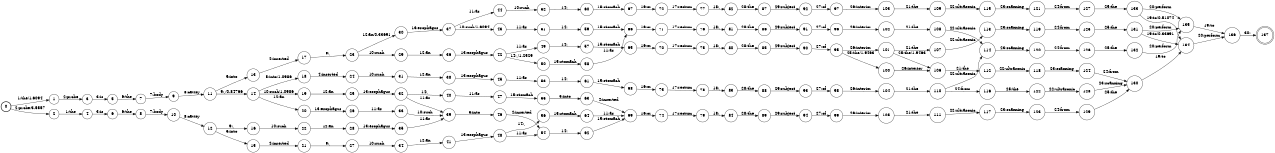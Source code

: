 digraph FST {
rankdir = LR;
size = "8.5,11";
label = "";
center = 1;
orientation = Portrait;
ranksep = "0.4";
nodesep = "0.25";
0 [label = "0", shape = circle, style = bold, fontsize = 14]
	0 -> 1 [label = "1:the/1.6094", fontsize = 14];
	0 -> 2 [label = "2:probe/3.5557", fontsize = 14];
1 [label = "1", shape = circle, style = solid, fontsize = 14]
	1 -> 3 [label = "2:probe", fontsize = 14];
2 [label = "2", shape = circle, style = solid, fontsize = 14]
	2 -> 4 [label = "1:the", fontsize = 14];
3 [label = "3", shape = circle, style = solid, fontsize = 14]
	3 -> 5 [label = "3:is", fontsize = 14];
4 [label = "4", shape = circle, style = solid, fontsize = 14]
	4 -> 6 [label = "3:is", fontsize = 14];
5 [label = "5", shape = circle, style = solid, fontsize = 14]
	5 -> 7 [label = "6:the", fontsize = 14];
6 [label = "6", shape = circle, style = solid, fontsize = 14]
	6 -> 8 [label = "6:the", fontsize = 14];
7 [label = "7", shape = circle, style = solid, fontsize = 14]
	7 -> 9 [label = "7:body", fontsize = 14];
8 [label = "8", shape = circle, style = solid, fontsize = 14]
	8 -> 10 [label = "7:body", fontsize = 14];
9 [label = "9", shape = circle, style = solid, fontsize = 14]
	9 -> 11 [label = "8:cavity", fontsize = 14];
10 [label = "10", shape = circle, style = solid, fontsize = 14]
	10 -> 12 [label = "8:cavity", fontsize = 14];
11 [label = "11", shape = circle, style = solid, fontsize = 14]
	11 -> 13 [label = "5:into", fontsize = 14];
	11 -> 14 [label = "9:,/0.84766", fontsize = 14];
12 [label = "12", shape = circle, style = solid, fontsize = 14]
	12 -> 15 [label = "5:into", fontsize = 14];
	12 -> 16 [label = "9:,", fontsize = 14];
13 [label = "13", shape = circle, style = solid, fontsize = 14]
	13 -> 17 [label = "4:inserted", fontsize = 14];
14 [label = "14", shape = circle, style = solid, fontsize = 14]
	14 -> 18 [label = "5:into/1.0986", fontsize = 14];
	14 -> 19 [label = "10:such/1.0986", fontsize = 14];
	14 -> 20 [label = "12:an", fontsize = 14];
15 [label = "15", shape = circle, style = solid, fontsize = 14]
	15 -> 21 [label = "4:inserted", fontsize = 14];
16 [label = "16", shape = circle, style = solid, fontsize = 14]
	16 -> 22 [label = "10:such", fontsize = 14];
17 [label = "17", shape = circle, style = solid, fontsize = 14]
	17 -> 23 [label = "9:,", fontsize = 14];
18 [label = "18", shape = circle, style = solid, fontsize = 14]
	18 -> 24 [label = "4:inserted", fontsize = 14];
19 [label = "19", shape = circle, style = solid, fontsize = 14]
	19 -> 25 [label = "12:an", fontsize = 14];
20 [label = "20", shape = circle, style = solid, fontsize = 14]
	20 -> 26 [label = "13:esophagus", fontsize = 14];
21 [label = "21", shape = circle, style = solid, fontsize = 14]
	21 -> 27 [label = "9:,", fontsize = 14];
22 [label = "22", shape = circle, style = solid, fontsize = 14]
	22 -> 28 [label = "12:an", fontsize = 14];
23 [label = "23", shape = circle, style = solid, fontsize = 14]
	23 -> 29 [label = "10:such", fontsize = 14];
	23 -> 30 [label = "12:an/0.33691", fontsize = 14];
24 [label = "24", shape = circle, style = solid, fontsize = 14]
	24 -> 31 [label = "10:such", fontsize = 14];
25 [label = "25", shape = circle, style = solid, fontsize = 14]
	25 -> 32 [label = "13:esophagus", fontsize = 14];
26 [label = "26", shape = circle, style = solid, fontsize = 14]
	26 -> 33 [label = "11:as", fontsize = 14];
27 [label = "27", shape = circle, style = solid, fontsize = 14]
	27 -> 34 [label = "10:such", fontsize = 14];
28 [label = "28", shape = circle, style = solid, fontsize = 14]
	28 -> 35 [label = "13:esophagus", fontsize = 14];
29 [label = "29", shape = circle, style = solid, fontsize = 14]
	29 -> 36 [label = "12:an", fontsize = 14];
30 [label = "30", shape = circle, style = solid, fontsize = 14]
	30 -> 37 [label = "13:esophagus", fontsize = 14];
31 [label = "31", shape = circle, style = solid, fontsize = 14]
	31 -> 38 [label = "12:an", fontsize = 14];
32 [label = "32", shape = circle, style = solid, fontsize = 14]
	32 -> 40 [label = "14:,", fontsize = 14];
	32 -> 39 [label = "11:as", fontsize = 14];
33 [label = "33", shape = circle, style = solid, fontsize = 14]
	33 -> 39 [label = "10:such", fontsize = 14];
34 [label = "34", shape = circle, style = solid, fontsize = 14]
	34 -> 41 [label = "12:an", fontsize = 14];
35 [label = "35", shape = circle, style = solid, fontsize = 14]
	35 -> 39 [label = "11:as", fontsize = 14];
36 [label = "36", shape = circle, style = solid, fontsize = 14]
	36 -> 42 [label = "13:esophagus", fontsize = 14];
37 [label = "37", shape = circle, style = solid, fontsize = 14]
	37 -> 43 [label = "10:such/1.6094", fontsize = 14];
	37 -> 44 [label = "11:as", fontsize = 14];
38 [label = "38", shape = circle, style = solid, fontsize = 14]
	38 -> 45 [label = "13:esophagus", fontsize = 14];
39 [label = "39", shape = circle, style = solid, fontsize = 14]
	39 -> 46 [label = "5:into", fontsize = 14];
40 [label = "40", shape = circle, style = solid, fontsize = 14]
	40 -> 47 [label = "11:as", fontsize = 14];
41 [label = "41", shape = circle, style = solid, fontsize = 14]
	41 -> 48 [label = "13:esophagus", fontsize = 14];
42 [label = "42", shape = circle, style = solid, fontsize = 14]
	42 -> 50 [label = "14:,/1.2529", fontsize = 14];
	42 -> 49 [label = "11:as", fontsize = 14];
43 [label = "43", shape = circle, style = solid, fontsize = 14]
	43 -> 51 [label = "11:as", fontsize = 14];
44 [label = "44", shape = circle, style = solid, fontsize = 14]
	44 -> 52 [label = "10:such", fontsize = 14];
45 [label = "45", shape = circle, style = solid, fontsize = 14]
	45 -> 53 [label = "11:as", fontsize = 14];
46 [label = "46", shape = circle, style = solid, fontsize = 14]
	46 -> 54 [label = "4:inserted", fontsize = 14];
47 [label = "47", shape = circle, style = solid, fontsize = 14]
	47 -> 55 [label = "15:stomach", fontsize = 14];
48 [label = "48", shape = circle, style = solid, fontsize = 14]
	48 -> 56 [label = "14:,", fontsize = 14];
	48 -> 54 [label = "11:as", fontsize = 14];
49 [label = "49", shape = circle, style = solid, fontsize = 14]
	49 -> 57 [label = "14:,", fontsize = 14];
50 [label = "50", shape = circle, style = solid, fontsize = 14]
	50 -> 58 [label = "15:stomach", fontsize = 14];
51 [label = "51", shape = circle, style = solid, fontsize = 14]
	51 -> 59 [label = "14:,", fontsize = 14];
52 [label = "52", shape = circle, style = solid, fontsize = 14]
	52 -> 60 [label = "14:,", fontsize = 14];
53 [label = "53", shape = circle, style = solid, fontsize = 14]
	53 -> 61 [label = "14:,", fontsize = 14];
54 [label = "54", shape = circle, style = solid, fontsize = 14]
	54 -> 62 [label = "14:,", fontsize = 14];
55 [label = "55", shape = circle, style = solid, fontsize = 14]
	55 -> 63 [label = "5:into", fontsize = 14];
56 [label = "56", shape = circle, style = solid, fontsize = 14]
	56 -> 64 [label = "15:stomach", fontsize = 14];
57 [label = "57", shape = circle, style = solid, fontsize = 14]
	57 -> 65 [label = "15:stomach", fontsize = 14];
58 [label = "58", shape = circle, style = solid, fontsize = 14]
	58 -> 66 [label = "11:as", fontsize = 14];
59 [label = "59", shape = circle, style = solid, fontsize = 14]
	59 -> 66 [label = "15:stomach", fontsize = 14];
60 [label = "60", shape = circle, style = solid, fontsize = 14]
	60 -> 67 [label = "15:stomach", fontsize = 14];
61 [label = "61", shape = circle, style = solid, fontsize = 14]
	61 -> 68 [label = "15:stomach", fontsize = 14];
62 [label = "62", shape = circle, style = solid, fontsize = 14]
	62 -> 69 [label = "15:stomach", fontsize = 14];
63 [label = "63", shape = circle, style = solid, fontsize = 14]
	63 -> 69 [label = "4:inserted", fontsize = 14];
64 [label = "64", shape = circle, style = solid, fontsize = 14]
	64 -> 69 [label = "11:as", fontsize = 14];
65 [label = "65", shape = circle, style = solid, fontsize = 14]
	65 -> 70 [label = "16:or", fontsize = 14];
66 [label = "66", shape = circle, style = solid, fontsize = 14]
	66 -> 71 [label = "16:or", fontsize = 14];
67 [label = "67", shape = circle, style = solid, fontsize = 14]
	67 -> 72 [label = "16:or", fontsize = 14];
68 [label = "68", shape = circle, style = solid, fontsize = 14]
	68 -> 73 [label = "16:or", fontsize = 14];
69 [label = "69", shape = circle, style = solid, fontsize = 14]
	69 -> 74 [label = "16:or", fontsize = 14];
70 [label = "70", shape = circle, style = solid, fontsize = 14]
	70 -> 75 [label = "17:rectum", fontsize = 14];
71 [label = "71", shape = circle, style = solid, fontsize = 14]
	71 -> 76 [label = "17:rectum", fontsize = 14];
72 [label = "72", shape = circle, style = solid, fontsize = 14]
	72 -> 77 [label = "17:rectum", fontsize = 14];
73 [label = "73", shape = circle, style = solid, fontsize = 14]
	73 -> 78 [label = "17:rectum", fontsize = 14];
74 [label = "74", shape = circle, style = solid, fontsize = 14]
	74 -> 79 [label = "17:rectum", fontsize = 14];
75 [label = "75", shape = circle, style = solid, fontsize = 14]
	75 -> 80 [label = "18:,", fontsize = 14];
76 [label = "76", shape = circle, style = solid, fontsize = 14]
	76 -> 81 [label = "18:,", fontsize = 14];
77 [label = "77", shape = circle, style = solid, fontsize = 14]
	77 -> 82 [label = "18:,", fontsize = 14];
78 [label = "78", shape = circle, style = solid, fontsize = 14]
	78 -> 83 [label = "18:,", fontsize = 14];
79 [label = "79", shape = circle, style = solid, fontsize = 14]
	79 -> 84 [label = "18:,", fontsize = 14];
80 [label = "80", shape = circle, style = solid, fontsize = 14]
	80 -> 85 [label = "28:the", fontsize = 14];
81 [label = "81", shape = circle, style = solid, fontsize = 14]
	81 -> 86 [label = "28:the", fontsize = 14];
82 [label = "82", shape = circle, style = solid, fontsize = 14]
	82 -> 87 [label = "28:the", fontsize = 14];
83 [label = "83", shape = circle, style = solid, fontsize = 14]
	83 -> 88 [label = "28:the", fontsize = 14];
84 [label = "84", shape = circle, style = solid, fontsize = 14]
	84 -> 89 [label = "28:the", fontsize = 14];
85 [label = "85", shape = circle, style = solid, fontsize = 14]
	85 -> 90 [label = "29:subject", fontsize = 14];
86 [label = "86", shape = circle, style = solid, fontsize = 14]
	86 -> 91 [label = "29:subject", fontsize = 14];
87 [label = "87", shape = circle, style = solid, fontsize = 14]
	87 -> 92 [label = "29:subject", fontsize = 14];
88 [label = "88", shape = circle, style = solid, fontsize = 14]
	88 -> 93 [label = "29:subject", fontsize = 14];
89 [label = "89", shape = circle, style = solid, fontsize = 14]
	89 -> 94 [label = "29:subject", fontsize = 14];
90 [label = "90", shape = circle, style = solid, fontsize = 14]
	90 -> 95 [label = "27:of", fontsize = 14];
91 [label = "91", shape = circle, style = solid, fontsize = 14]
	91 -> 96 [label = "27:of", fontsize = 14];
92 [label = "92", shape = circle, style = solid, fontsize = 14]
	92 -> 97 [label = "27:of", fontsize = 14];
93 [label = "93", shape = circle, style = solid, fontsize = 14]
	93 -> 98 [label = "27:of", fontsize = 14];
94 [label = "94", shape = circle, style = solid, fontsize = 14]
	94 -> 99 [label = "27:of", fontsize = 14];
95 [label = "95", shape = circle, style = solid, fontsize = 14]
	95 -> 100 [label = "25:the/1.9463", fontsize = 14];
	95 -> 101 [label = "26:interior", fontsize = 14];
96 [label = "96", shape = circle, style = solid, fontsize = 14]
	96 -> 102 [label = "26:interior", fontsize = 14];
97 [label = "97", shape = circle, style = solid, fontsize = 14]
	97 -> 103 [label = "26:interior", fontsize = 14];
98 [label = "98", shape = circle, style = solid, fontsize = 14]
	98 -> 104 [label = "26:interior", fontsize = 14];
99 [label = "99", shape = circle, style = solid, fontsize = 14]
	99 -> 105 [label = "26:interior", fontsize = 14];
100 [label = "100", shape = circle, style = solid, fontsize = 14]
	100 -> 106 [label = "26:interior", fontsize = 14];
101 [label = "101", shape = circle, style = solid, fontsize = 14]
	101 -> 107 [label = "21:the", fontsize = 14];
	101 -> 106 [label = "25:the/1.9463", fontsize = 14];
102 [label = "102", shape = circle, style = solid, fontsize = 14]
	102 -> 108 [label = "21:the", fontsize = 14];
103 [label = "103", shape = circle, style = solid, fontsize = 14]
	103 -> 109 [label = "21:the", fontsize = 14];
104 [label = "104", shape = circle, style = solid, fontsize = 14]
	104 -> 110 [label = "21:the", fontsize = 14];
105 [label = "105", shape = circle, style = solid, fontsize = 14]
	105 -> 111 [label = "21:the", fontsize = 14];
106 [label = "106", shape = circle, style = solid, fontsize = 14]
	106 -> 112 [label = "21:the", fontsize = 14];
107 [label = "107", shape = circle, style = solid, fontsize = 14]
	107 -> 113 [label = "22:ultrasonic", fontsize = 14];
108 [label = "108", shape = circle, style = solid, fontsize = 14]
	108 -> 114 [label = "22:ultrasonic", fontsize = 14];
109 [label = "109", shape = circle, style = solid, fontsize = 14]
	109 -> 115 [label = "22:ultrasonic", fontsize = 14];
110 [label = "110", shape = circle, style = solid, fontsize = 14]
	110 -> 114 [label = "22:ultrasonic", fontsize = 14];
	110 -> 116 [label = "24:from", fontsize = 14];
111 [label = "111", shape = circle, style = solid, fontsize = 14]
	111 -> 117 [label = "22:ultrasonic", fontsize = 14];
112 [label = "112", shape = circle, style = solid, fontsize = 14]
	112 -> 118 [label = "22:ultrasonic", fontsize = 14];
113 [label = "113", shape = circle, style = solid, fontsize = 14]
	113 -> 119 [label = "23:scanning", fontsize = 14];
114 [label = "114", shape = circle, style = solid, fontsize = 14]
	114 -> 120 [label = "23:scanning", fontsize = 14];
115 [label = "115", shape = circle, style = solid, fontsize = 14]
	115 -> 121 [label = "23:scanning", fontsize = 14];
116 [label = "116", shape = circle, style = solid, fontsize = 14]
	116 -> 122 [label = "25:the", fontsize = 14];
117 [label = "117", shape = circle, style = solid, fontsize = 14]
	117 -> 123 [label = "23:scanning", fontsize = 14];
118 [label = "118", shape = circle, style = solid, fontsize = 14]
	118 -> 124 [label = "23:scanning", fontsize = 14];
119 [label = "119", shape = circle, style = solid, fontsize = 14]
	119 -> 125 [label = "24:from", fontsize = 14];
120 [label = "120", shape = circle, style = solid, fontsize = 14]
	120 -> 126 [label = "24:from", fontsize = 14];
121 [label = "121", shape = circle, style = solid, fontsize = 14]
	121 -> 127 [label = "24:from", fontsize = 14];
122 [label = "122", shape = circle, style = solid, fontsize = 14]
	122 -> 128 [label = "22:ultrasonic", fontsize = 14];
123 [label = "123", shape = circle, style = solid, fontsize = 14]
	123 -> 129 [label = "24:from", fontsize = 14];
124 [label = "124", shape = circle, style = solid, fontsize = 14]
	124 -> 130 [label = "24:from", fontsize = 14];
125 [label = "125", shape = circle, style = solid, fontsize = 14]
	125 -> 131 [label = "25:the", fontsize = 14];
126 [label = "126", shape = circle, style = solid, fontsize = 14]
	126 -> 132 [label = "25:the", fontsize = 14];
127 [label = "127", shape = circle, style = solid, fontsize = 14]
	127 -> 133 [label = "25:the", fontsize = 14];
128 [label = "128", shape = circle, style = solid, fontsize = 14]
	128 -> 130 [label = "23:scanning", fontsize = 14];
129 [label = "129", shape = circle, style = solid, fontsize = 14]
	129 -> 130 [label = "25:the", fontsize = 14];
130 [label = "130", shape = circle, style = solid, fontsize = 14]
	130 -> 134 [label = "19:to", fontsize = 14];
131 [label = "131", shape = circle, style = solid, fontsize = 14]
	131 -> 134 [label = "19:to/0.33691", fontsize = 14];
	131 -> 135 [label = "20:perform", fontsize = 14];
132 [label = "132", shape = circle, style = solid, fontsize = 14]
	132 -> 135 [label = "20:perform", fontsize = 14];
133 [label = "133", shape = circle, style = solid, fontsize = 14]
	133 -> 134 [label = "19:to/0.51074", fontsize = 14];
	133 -> 135 [label = "20:perform", fontsize = 14];
134 [label = "134", shape = circle, style = solid, fontsize = 14]
	134 -> 136 [label = "20:perform", fontsize = 14];
135 [label = "135", shape = circle, style = solid, fontsize = 14]
	135 -> 136 [label = "19:to", fontsize = 14];
136 [label = "136", shape = circle, style = solid, fontsize = 14]
	136 -> 137 [label = "30:.", fontsize = 14];
137 [label = "137", shape = doublecircle, style = solid, fontsize = 14]
}
